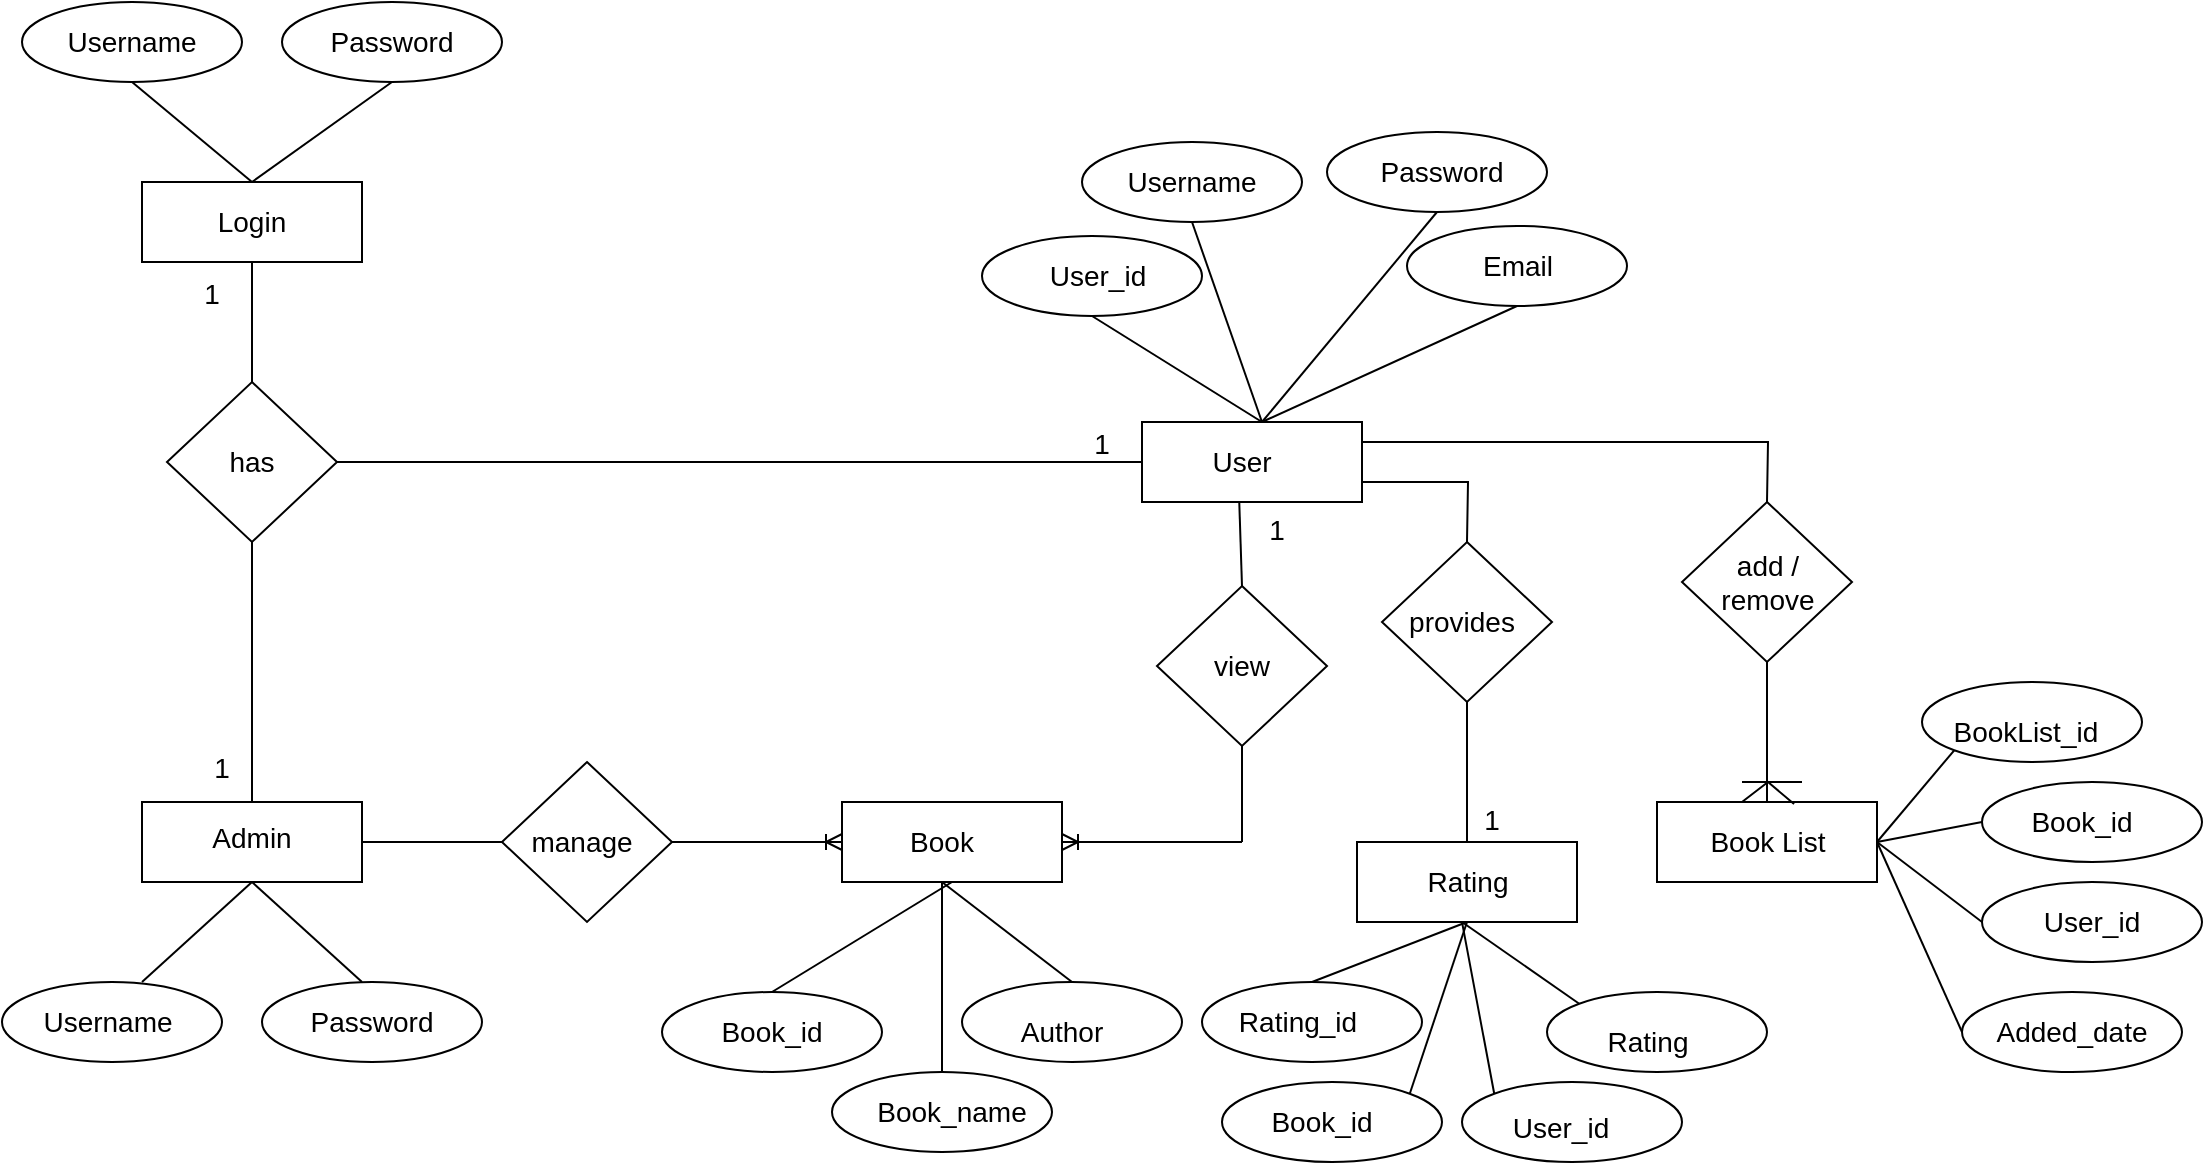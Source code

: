 <mxfile version="21.2.8" type="device">
  <diagram name="Page-1" id="Ly4L5-i1B5y53WOo5f_6">
    <mxGraphModel dx="975" dy="630" grid="1" gridSize="10" guides="1" tooltips="1" connect="1" arrows="1" fold="1" page="1" pageScale="1" pageWidth="850" pageHeight="1100" math="0" shadow="0">
      <root>
        <mxCell id="0" />
        <mxCell id="1" parent="0" />
        <mxCell id="NjaUMtxXkcwusq2uLVvd-1" value="" style="rounded=0;whiteSpace=wrap;html=1;" vertex="1" parent="1">
          <mxGeometry x="120" y="170" width="110" height="40" as="geometry" />
        </mxCell>
        <mxCell id="NjaUMtxXkcwusq2uLVvd-2" value="&lt;font style=&quot;font-size: 14px;&quot;&gt;Login&lt;/font&gt;" style="text;html=1;strokeColor=none;fillColor=none;align=center;verticalAlign=middle;whiteSpace=wrap;rounded=0;" vertex="1" parent="1">
          <mxGeometry x="145" y="170" width="60" height="40" as="geometry" />
        </mxCell>
        <mxCell id="NjaUMtxXkcwusq2uLVvd-4" value="" style="ellipse;whiteSpace=wrap;html=1;" vertex="1" parent="1">
          <mxGeometry x="60" y="80" width="110" height="40" as="geometry" />
        </mxCell>
        <mxCell id="NjaUMtxXkcwusq2uLVvd-5" value="" style="ellipse;whiteSpace=wrap;html=1;" vertex="1" parent="1">
          <mxGeometry x="190" y="80" width="110" height="40" as="geometry" />
        </mxCell>
        <mxCell id="NjaUMtxXkcwusq2uLVvd-6" value="" style="endArrow=none;html=1;rounded=0;exitX=0.5;exitY=0;exitDx=0;exitDy=0;entryX=0.5;entryY=1;entryDx=0;entryDy=0;" edge="1" parent="1" source="NjaUMtxXkcwusq2uLVvd-2" target="NjaUMtxXkcwusq2uLVvd-4">
          <mxGeometry width="50" height="50" relative="1" as="geometry">
            <mxPoint x="390" y="310" as="sourcePoint" />
            <mxPoint x="440" y="260" as="targetPoint" />
          </mxGeometry>
        </mxCell>
        <mxCell id="NjaUMtxXkcwusq2uLVvd-7" value="" style="endArrow=none;html=1;rounded=0;exitX=0.5;exitY=0;exitDx=0;exitDy=0;entryX=0.5;entryY=1;entryDx=0;entryDy=0;" edge="1" parent="1" source="NjaUMtxXkcwusq2uLVvd-2" target="NjaUMtxXkcwusq2uLVvd-5">
          <mxGeometry width="50" height="50" relative="1" as="geometry">
            <mxPoint x="390" y="310" as="sourcePoint" />
            <mxPoint x="440" y="260" as="targetPoint" />
          </mxGeometry>
        </mxCell>
        <mxCell id="NjaUMtxXkcwusq2uLVvd-8" value="" style="rhombus;whiteSpace=wrap;html=1;" vertex="1" parent="1">
          <mxGeometry x="132.5" y="270" width="85" height="80" as="geometry" />
        </mxCell>
        <mxCell id="NjaUMtxXkcwusq2uLVvd-9" value="" style="endArrow=none;html=1;rounded=0;exitX=0.5;exitY=0;exitDx=0;exitDy=0;entryX=0.5;entryY=1;entryDx=0;entryDy=0;" edge="1" parent="1" source="NjaUMtxXkcwusq2uLVvd-8" target="NjaUMtxXkcwusq2uLVvd-2">
          <mxGeometry width="50" height="50" relative="1" as="geometry">
            <mxPoint x="390" y="290" as="sourcePoint" />
            <mxPoint x="440" y="240" as="targetPoint" />
          </mxGeometry>
        </mxCell>
        <mxCell id="NjaUMtxXkcwusq2uLVvd-10" value="" style="rounded=0;whiteSpace=wrap;html=1;" vertex="1" parent="1">
          <mxGeometry x="470" y="480" width="110" height="40" as="geometry" />
        </mxCell>
        <mxCell id="NjaUMtxXkcwusq2uLVvd-11" value="" style="rounded=0;whiteSpace=wrap;html=1;" vertex="1" parent="1">
          <mxGeometry x="120" y="480" width="110" height="40" as="geometry" />
        </mxCell>
        <mxCell id="NjaUMtxXkcwusq2uLVvd-12" value="" style="endArrow=none;html=1;rounded=0;exitX=0.5;exitY=0;exitDx=0;exitDy=0;entryX=0.5;entryY=1;entryDx=0;entryDy=0;" edge="1" parent="1" source="NjaUMtxXkcwusq2uLVvd-11" target="NjaUMtxXkcwusq2uLVvd-8">
          <mxGeometry width="50" height="50" relative="1" as="geometry">
            <mxPoint x="390" y="290" as="sourcePoint" />
            <mxPoint x="440" y="240" as="targetPoint" />
          </mxGeometry>
        </mxCell>
        <mxCell id="NjaUMtxXkcwusq2uLVvd-13" value="" style="rhombus;whiteSpace=wrap;html=1;" vertex="1" parent="1">
          <mxGeometry x="300" y="460" width="85" height="80" as="geometry" />
        </mxCell>
        <mxCell id="NjaUMtxXkcwusq2uLVvd-14" value="" style="endArrow=none;html=1;rounded=0;exitX=1;exitY=0.5;exitDx=0;exitDy=0;" edge="1" parent="1" source="NjaUMtxXkcwusq2uLVvd-11" target="NjaUMtxXkcwusq2uLVvd-13">
          <mxGeometry width="50" height="50" relative="1" as="geometry">
            <mxPoint x="400" y="340" as="sourcePoint" />
            <mxPoint x="450" y="290" as="targetPoint" />
          </mxGeometry>
        </mxCell>
        <mxCell id="NjaUMtxXkcwusq2uLVvd-32" value="" style="edgeStyle=entityRelationEdgeStyle;fontSize=12;html=1;endArrow=ERoneToMany;rounded=0;exitX=1;exitY=0.5;exitDx=0;exitDy=0;entryX=0;entryY=0.5;entryDx=0;entryDy=0;" edge="1" parent="1" source="NjaUMtxXkcwusq2uLVvd-13" target="NjaUMtxXkcwusq2uLVvd-10">
          <mxGeometry width="100" height="100" relative="1" as="geometry">
            <mxPoint x="370" y="360" as="sourcePoint" />
            <mxPoint x="470" y="260" as="targetPoint" />
          </mxGeometry>
        </mxCell>
        <mxCell id="NjaUMtxXkcwusq2uLVvd-33" value="" style="rounded=0;whiteSpace=wrap;html=1;" vertex="1" parent="1">
          <mxGeometry x="620" y="290" width="110" height="40" as="geometry" />
        </mxCell>
        <mxCell id="NjaUMtxXkcwusq2uLVvd-34" value="" style="rhombus;whiteSpace=wrap;html=1;" vertex="1" parent="1">
          <mxGeometry x="627.5" y="372" width="85" height="80" as="geometry" />
        </mxCell>
        <mxCell id="NjaUMtxXkcwusq2uLVvd-35" value="" style="endArrow=none;html=1;rounded=0;entryX=0;entryY=0.5;entryDx=0;entryDy=0;exitX=1;exitY=0.5;exitDx=0;exitDy=0;" edge="1" parent="1" source="NjaUMtxXkcwusq2uLVvd-8" target="NjaUMtxXkcwusq2uLVvd-33">
          <mxGeometry width="50" height="50" relative="1" as="geometry">
            <mxPoint x="220" y="310" as="sourcePoint" />
            <mxPoint x="490" y="310" as="targetPoint" />
          </mxGeometry>
        </mxCell>
        <mxCell id="NjaUMtxXkcwusq2uLVvd-36" value="" style="endArrow=none;html=1;rounded=0;exitX=0.5;exitY=0;exitDx=0;exitDy=0;entryX=0.442;entryY=0.992;entryDx=0;entryDy=0;entryPerimeter=0;" edge="1" parent="1" source="NjaUMtxXkcwusq2uLVvd-34" target="NjaUMtxXkcwusq2uLVvd-33">
          <mxGeometry width="50" height="50" relative="1" as="geometry">
            <mxPoint x="440" y="360" as="sourcePoint" />
            <mxPoint x="670" y="340" as="targetPoint" />
          </mxGeometry>
        </mxCell>
        <mxCell id="NjaUMtxXkcwusq2uLVvd-37" value="" style="edgeStyle=entityRelationEdgeStyle;fontSize=12;html=1;endArrow=ERoneToMany;rounded=0;entryX=1;entryY=0.5;entryDx=0;entryDy=0;" edge="1" parent="1" target="NjaUMtxXkcwusq2uLVvd-10">
          <mxGeometry width="100" height="100" relative="1" as="geometry">
            <mxPoint x="640" y="500" as="sourcePoint" />
            <mxPoint x="480" y="510" as="targetPoint" />
          </mxGeometry>
        </mxCell>
        <mxCell id="NjaUMtxXkcwusq2uLVvd-38" value="" style="endArrow=none;html=1;rounded=0;exitX=0.5;exitY=1;exitDx=0;exitDy=0;" edge="1" parent="1" source="NjaUMtxXkcwusq2uLVvd-34">
          <mxGeometry width="50" height="50" relative="1" as="geometry">
            <mxPoint x="685" y="390" as="sourcePoint" />
            <mxPoint x="670" y="500" as="targetPoint" />
          </mxGeometry>
        </mxCell>
        <mxCell id="NjaUMtxXkcwusq2uLVvd-39" value="" style="endArrow=none;html=1;rounded=0;entryX=1;entryY=0.75;entryDx=0;entryDy=0;exitX=0.5;exitY=0;exitDx=0;exitDy=0;" edge="1" parent="1" source="NjaUMtxXkcwusq2uLVvd-40" target="NjaUMtxXkcwusq2uLVvd-33">
          <mxGeometry width="50" height="50" relative="1" as="geometry">
            <mxPoint x="780" y="370" as="sourcePoint" />
            <mxPoint x="640" y="310" as="targetPoint" />
            <Array as="points">
              <mxPoint x="783" y="320" />
            </Array>
          </mxGeometry>
        </mxCell>
        <mxCell id="NjaUMtxXkcwusq2uLVvd-40" value="" style="rhombus;whiteSpace=wrap;html=1;" vertex="1" parent="1">
          <mxGeometry x="740" y="350" width="85" height="80" as="geometry" />
        </mxCell>
        <mxCell id="NjaUMtxXkcwusq2uLVvd-43" value="" style="rounded=0;whiteSpace=wrap;html=1;" vertex="1" parent="1">
          <mxGeometry x="727.5" y="500" width="110" height="40" as="geometry" />
        </mxCell>
        <mxCell id="NjaUMtxXkcwusq2uLVvd-51" value="" style="endArrow=none;html=1;rounded=0;entryX=0.5;entryY=1;entryDx=0;entryDy=0;exitX=0.5;exitY=0;exitDx=0;exitDy=0;" edge="1" parent="1" source="NjaUMtxXkcwusq2uLVvd-43" target="NjaUMtxXkcwusq2uLVvd-40">
          <mxGeometry width="50" height="50" relative="1" as="geometry">
            <mxPoint x="620" y="460" as="sourcePoint" />
            <mxPoint x="670" y="410" as="targetPoint" />
          </mxGeometry>
        </mxCell>
        <mxCell id="NjaUMtxXkcwusq2uLVvd-52" value="" style="endArrow=none;html=1;rounded=0;exitX=1;exitY=0.25;exitDx=0;exitDy=0;entryX=0.5;entryY=0;entryDx=0;entryDy=0;" edge="1" parent="1" source="NjaUMtxXkcwusq2uLVvd-33" target="NjaUMtxXkcwusq2uLVvd-53">
          <mxGeometry width="50" height="50" relative="1" as="geometry">
            <mxPoint x="770" y="460" as="sourcePoint" />
            <mxPoint x="900" y="330" as="targetPoint" />
            <Array as="points">
              <mxPoint x="933" y="300" />
            </Array>
          </mxGeometry>
        </mxCell>
        <mxCell id="NjaUMtxXkcwusq2uLVvd-53" value="" style="rhombus;whiteSpace=wrap;html=1;" vertex="1" parent="1">
          <mxGeometry x="890" y="330" width="85" height="80" as="geometry" />
        </mxCell>
        <mxCell id="NjaUMtxXkcwusq2uLVvd-54" value="" style="rounded=0;whiteSpace=wrap;html=1;" vertex="1" parent="1">
          <mxGeometry x="877.5" y="480" width="110" height="40" as="geometry" />
        </mxCell>
        <mxCell id="NjaUMtxXkcwusq2uLVvd-62" value="" style="endArrow=none;html=1;rounded=0;entryX=0.5;entryY=1;entryDx=0;entryDy=0;exitX=0.5;exitY=0;exitDx=0;exitDy=0;" edge="1" parent="1" source="NjaUMtxXkcwusq2uLVvd-54" target="NjaUMtxXkcwusq2uLVvd-53">
          <mxGeometry width="50" height="50" relative="1" as="geometry">
            <mxPoint x="600" y="460" as="sourcePoint" />
            <mxPoint x="650" y="410" as="targetPoint" />
          </mxGeometry>
        </mxCell>
        <mxCell id="NjaUMtxXkcwusq2uLVvd-69" value="" style="endArrow=none;html=1;rounded=0;exitX=0.623;exitY=0.025;exitDx=0;exitDy=0;exitPerimeter=0;" edge="1" parent="1" source="NjaUMtxXkcwusq2uLVvd-54">
          <mxGeometry width="50" height="50" relative="1" as="geometry">
            <mxPoint x="600" y="460" as="sourcePoint" />
            <mxPoint x="920" y="480" as="targetPoint" />
            <Array as="points">
              <mxPoint x="933" y="470" />
            </Array>
          </mxGeometry>
        </mxCell>
        <mxCell id="NjaUMtxXkcwusq2uLVvd-70" value="" style="endArrow=none;html=1;rounded=0;" edge="1" parent="1">
          <mxGeometry width="50" height="50" relative="1" as="geometry">
            <mxPoint x="920" y="470" as="sourcePoint" />
            <mxPoint x="950" y="470" as="targetPoint" />
          </mxGeometry>
        </mxCell>
        <mxCell id="NjaUMtxXkcwusq2uLVvd-72" value="&lt;font style=&quot;font-size: 14px;&quot;&gt;has&lt;/font&gt;" style="text;html=1;strokeColor=none;fillColor=none;align=center;verticalAlign=middle;whiteSpace=wrap;rounded=0;" vertex="1" parent="1">
          <mxGeometry x="145" y="295" width="60" height="30" as="geometry" />
        </mxCell>
        <mxCell id="NjaUMtxXkcwusq2uLVvd-73" value="&lt;font style=&quot;font-size: 14px;&quot;&gt;Admin&lt;/font&gt;" style="text;html=1;strokeColor=none;fillColor=none;align=center;verticalAlign=middle;whiteSpace=wrap;rounded=0;" vertex="1" parent="1">
          <mxGeometry x="145" y="485" width="60" height="25" as="geometry" />
        </mxCell>
        <mxCell id="NjaUMtxXkcwusq2uLVvd-74" value="&lt;font style=&quot;font-size: 14px;&quot;&gt;manage&lt;/font&gt;" style="text;html=1;strokeColor=none;fillColor=none;align=center;verticalAlign=middle;whiteSpace=wrap;rounded=0;" vertex="1" parent="1">
          <mxGeometry x="310" y="485" width="60" height="30" as="geometry" />
        </mxCell>
        <mxCell id="NjaUMtxXkcwusq2uLVvd-75" value="&lt;font style=&quot;font-size: 14px;&quot;&gt;Book&lt;/font&gt;" style="text;html=1;strokeColor=none;fillColor=none;align=center;verticalAlign=middle;whiteSpace=wrap;rounded=0;" vertex="1" parent="1">
          <mxGeometry x="490" y="485" width="60" height="30" as="geometry" />
        </mxCell>
        <mxCell id="NjaUMtxXkcwusq2uLVvd-76" value="&lt;font style=&quot;font-size: 14px;&quot;&gt;User&lt;/font&gt;" style="text;html=1;strokeColor=none;fillColor=none;align=center;verticalAlign=middle;whiteSpace=wrap;rounded=0;" vertex="1" parent="1">
          <mxGeometry x="640" y="295" width="60" height="30" as="geometry" />
        </mxCell>
        <mxCell id="NjaUMtxXkcwusq2uLVvd-77" value="&lt;font style=&quot;font-size: 14px;&quot;&gt;view&lt;/font&gt;" style="text;html=1;strokeColor=none;fillColor=none;align=center;verticalAlign=middle;whiteSpace=wrap;rounded=0;" vertex="1" parent="1">
          <mxGeometry x="640" y="397" width="60" height="30" as="geometry" />
        </mxCell>
        <mxCell id="NjaUMtxXkcwusq2uLVvd-78" value="&lt;font style=&quot;font-size: 14px;&quot;&gt;provides&lt;/font&gt;" style="text;html=1;strokeColor=none;fillColor=none;align=center;verticalAlign=middle;whiteSpace=wrap;rounded=0;" vertex="1" parent="1">
          <mxGeometry x="750" y="375" width="60" height="30" as="geometry" />
        </mxCell>
        <mxCell id="NjaUMtxXkcwusq2uLVvd-80" value="&lt;font style=&quot;font-size: 14px;&quot;&gt;Rating&lt;/font&gt;" style="text;html=1;strokeColor=none;fillColor=none;align=center;verticalAlign=middle;whiteSpace=wrap;rounded=0;" vertex="1" parent="1">
          <mxGeometry x="752.5" y="505" width="60" height="30" as="geometry" />
        </mxCell>
        <mxCell id="NjaUMtxXkcwusq2uLVvd-81" value="&lt;font style=&quot;font-size: 14px;&quot;&gt;add / remove&lt;/font&gt;" style="text;html=1;strokeColor=none;fillColor=none;align=center;verticalAlign=middle;whiteSpace=wrap;rounded=0;" vertex="1" parent="1">
          <mxGeometry x="902.5" y="355" width="60" height="30" as="geometry" />
        </mxCell>
        <mxCell id="NjaUMtxXkcwusq2uLVvd-82" value="&lt;font style=&quot;font-size: 14px;&quot;&gt;Book List&lt;/font&gt;" style="text;html=1;strokeColor=none;fillColor=none;align=center;verticalAlign=middle;whiteSpace=wrap;rounded=0;" vertex="1" parent="1">
          <mxGeometry x="902.5" y="485" width="60" height="30" as="geometry" />
        </mxCell>
        <mxCell id="NjaUMtxXkcwusq2uLVvd-83" value="&lt;font style=&quot;font-size: 14px;&quot;&gt;Username&lt;/font&gt;" style="text;html=1;strokeColor=none;fillColor=none;align=center;verticalAlign=middle;whiteSpace=wrap;rounded=0;" vertex="1" parent="1">
          <mxGeometry x="85" y="85" width="60" height="30" as="geometry" />
        </mxCell>
        <mxCell id="NjaUMtxXkcwusq2uLVvd-85" value="&lt;font style=&quot;font-size: 14px;&quot;&gt;Password&lt;/font&gt;" style="text;html=1;strokeColor=none;fillColor=none;align=center;verticalAlign=middle;whiteSpace=wrap;rounded=0;" vertex="1" parent="1">
          <mxGeometry x="215" y="85" width="60" height="30" as="geometry" />
        </mxCell>
        <mxCell id="NjaUMtxXkcwusq2uLVvd-89" value="" style="ellipse;whiteSpace=wrap;html=1;" vertex="1" parent="1">
          <mxGeometry x="50" y="570" width="110" height="40" as="geometry" />
        </mxCell>
        <mxCell id="NjaUMtxXkcwusq2uLVvd-90" value="" style="ellipse;whiteSpace=wrap;html=1;" vertex="1" parent="1">
          <mxGeometry x="180" y="570" width="110" height="40" as="geometry" />
        </mxCell>
        <mxCell id="NjaUMtxXkcwusq2uLVvd-93" value="" style="endArrow=none;html=1;rounded=0;entryX=0.5;entryY=1;entryDx=0;entryDy=0;" edge="1" parent="1" target="NjaUMtxXkcwusq2uLVvd-11">
          <mxGeometry width="50" height="50" relative="1" as="geometry">
            <mxPoint x="120" y="570" as="sourcePoint" />
            <mxPoint x="180" y="520" as="targetPoint" />
            <Array as="points">
              <mxPoint x="120" y="570" />
            </Array>
          </mxGeometry>
        </mxCell>
        <mxCell id="NjaUMtxXkcwusq2uLVvd-95" value="" style="endArrow=none;html=1;rounded=0;entryX=0.5;entryY=1;entryDx=0;entryDy=0;" edge="1" parent="1" target="NjaUMtxXkcwusq2uLVvd-11">
          <mxGeometry width="50" height="50" relative="1" as="geometry">
            <mxPoint x="230" y="570" as="sourcePoint" />
            <mxPoint x="190" y="520" as="targetPoint" />
            <Array as="points" />
          </mxGeometry>
        </mxCell>
        <mxCell id="NjaUMtxXkcwusq2uLVvd-97" value="&lt;font style=&quot;font-size: 14px;&quot;&gt;Username&lt;/font&gt;" style="text;html=1;strokeColor=none;fillColor=none;align=center;verticalAlign=middle;whiteSpace=wrap;rounded=0;" vertex="1" parent="1">
          <mxGeometry x="72.5" y="575" width="60" height="30" as="geometry" />
        </mxCell>
        <mxCell id="NjaUMtxXkcwusq2uLVvd-98" value="&lt;font style=&quot;font-size: 14px;&quot;&gt;Password&lt;/font&gt;" style="text;html=1;strokeColor=none;fillColor=none;align=center;verticalAlign=middle;whiteSpace=wrap;rounded=0;" vertex="1" parent="1">
          <mxGeometry x="205" y="575" width="60" height="30" as="geometry" />
        </mxCell>
        <mxCell id="NjaUMtxXkcwusq2uLVvd-99" value="" style="ellipse;whiteSpace=wrap;html=1;" vertex="1" parent="1">
          <mxGeometry x="540" y="197" width="110" height="40" as="geometry" />
        </mxCell>
        <mxCell id="NjaUMtxXkcwusq2uLVvd-100" value="" style="ellipse;whiteSpace=wrap;html=1;" vertex="1" parent="1">
          <mxGeometry x="752.5" y="192" width="110" height="40" as="geometry" />
        </mxCell>
        <mxCell id="NjaUMtxXkcwusq2uLVvd-101" value="" style="ellipse;whiteSpace=wrap;html=1;" vertex="1" parent="1">
          <mxGeometry x="712.5" y="145" width="110" height="40" as="geometry" />
        </mxCell>
        <mxCell id="NjaUMtxXkcwusq2uLVvd-102" value="" style="ellipse;whiteSpace=wrap;html=1;" vertex="1" parent="1">
          <mxGeometry x="590" y="150" width="110" height="40" as="geometry" />
        </mxCell>
        <mxCell id="NjaUMtxXkcwusq2uLVvd-103" value="" style="endArrow=none;html=1;rounded=0;entryX=0.5;entryY=1;entryDx=0;entryDy=0;" edge="1" parent="1" target="NjaUMtxXkcwusq2uLVvd-100">
          <mxGeometry width="50" height="50" relative="1" as="geometry">
            <mxPoint x="680" y="290" as="sourcePoint" />
            <mxPoint x="805" y="220" as="targetPoint" />
          </mxGeometry>
        </mxCell>
        <mxCell id="NjaUMtxXkcwusq2uLVvd-105" value="" style="endArrow=none;html=1;rounded=0;entryX=0.5;entryY=1;entryDx=0;entryDy=0;" edge="1" parent="1" target="NjaUMtxXkcwusq2uLVvd-99">
          <mxGeometry width="50" height="50" relative="1" as="geometry">
            <mxPoint x="680" y="290" as="sourcePoint" />
            <mxPoint x="660" y="210" as="targetPoint" />
          </mxGeometry>
        </mxCell>
        <mxCell id="NjaUMtxXkcwusq2uLVvd-106" value="" style="endArrow=none;html=1;rounded=0;entryX=0.5;entryY=1;entryDx=0;entryDy=0;" edge="1" parent="1" target="NjaUMtxXkcwusq2uLVvd-102">
          <mxGeometry width="50" height="50" relative="1" as="geometry">
            <mxPoint x="680" y="290" as="sourcePoint" />
            <mxPoint x="550" y="190" as="targetPoint" />
          </mxGeometry>
        </mxCell>
        <mxCell id="NjaUMtxXkcwusq2uLVvd-107" value="" style="endArrow=none;html=1;rounded=0;entryX=0.5;entryY=1;entryDx=0;entryDy=0;" edge="1" parent="1" target="NjaUMtxXkcwusq2uLVvd-101">
          <mxGeometry width="50" height="50" relative="1" as="geometry">
            <mxPoint x="680" y="290" as="sourcePoint" />
            <mxPoint x="550" y="190" as="targetPoint" />
          </mxGeometry>
        </mxCell>
        <mxCell id="NjaUMtxXkcwusq2uLVvd-108" value="&lt;font style=&quot;font-size: 14px;&quot;&gt;User_id&lt;/font&gt;" style="text;html=1;strokeColor=none;fillColor=none;align=center;verticalAlign=middle;whiteSpace=wrap;rounded=0;" vertex="1" parent="1">
          <mxGeometry x="567.5" y="202" width="60" height="30" as="geometry" />
        </mxCell>
        <mxCell id="NjaUMtxXkcwusq2uLVvd-110" value="&lt;font style=&quot;font-size: 14px;&quot;&gt;Username&lt;/font&gt;" style="text;html=1;strokeColor=none;fillColor=none;align=center;verticalAlign=middle;whiteSpace=wrap;rounded=0;" vertex="1" parent="1">
          <mxGeometry x="615" y="155" width="60" height="30" as="geometry" />
        </mxCell>
        <mxCell id="NjaUMtxXkcwusq2uLVvd-113" value="&lt;font style=&quot;font-size: 14px;&quot;&gt;Password&lt;/font&gt;" style="text;html=1;strokeColor=none;fillColor=none;align=center;verticalAlign=middle;whiteSpace=wrap;rounded=0;" vertex="1" parent="1">
          <mxGeometry x="740" y="150" width="60" height="30" as="geometry" />
        </mxCell>
        <mxCell id="NjaUMtxXkcwusq2uLVvd-114" value="&lt;font style=&quot;font-size: 14px;&quot;&gt;Email&lt;/font&gt;" style="text;html=1;strokeColor=none;fillColor=none;align=center;verticalAlign=middle;whiteSpace=wrap;rounded=0;" vertex="1" parent="1">
          <mxGeometry x="777.5" y="197" width="60" height="30" as="geometry" />
        </mxCell>
        <mxCell id="NjaUMtxXkcwusq2uLVvd-117" value="" style="ellipse;whiteSpace=wrap;html=1;" vertex="1" parent="1">
          <mxGeometry x="380" y="575" width="110" height="40" as="geometry" />
        </mxCell>
        <mxCell id="NjaUMtxXkcwusq2uLVvd-119" value="" style="ellipse;whiteSpace=wrap;html=1;" vertex="1" parent="1">
          <mxGeometry x="530" y="570" width="110" height="40" as="geometry" />
        </mxCell>
        <mxCell id="NjaUMtxXkcwusq2uLVvd-124" value="" style="ellipse;whiteSpace=wrap;html=1;" vertex="1" parent="1">
          <mxGeometry x="465" y="615" width="110" height="40" as="geometry" />
        </mxCell>
        <mxCell id="NjaUMtxXkcwusq2uLVvd-129" value="" style="endArrow=none;html=1;rounded=0;entryX=0.5;entryY=1;entryDx=0;entryDy=0;exitX=0.5;exitY=0;exitDx=0;exitDy=0;" edge="1" parent="1" source="NjaUMtxXkcwusq2uLVvd-117" target="NjaUMtxXkcwusq2uLVvd-10">
          <mxGeometry width="50" height="50" relative="1" as="geometry">
            <mxPoint x="440" y="620" as="sourcePoint" />
            <mxPoint x="490" y="570" as="targetPoint" />
          </mxGeometry>
        </mxCell>
        <mxCell id="NjaUMtxXkcwusq2uLVvd-132" value="" style="endArrow=none;html=1;rounded=0;exitX=0.5;exitY=0;exitDx=0;exitDy=0;" edge="1" parent="1" source="NjaUMtxXkcwusq2uLVvd-119">
          <mxGeometry width="50" height="50" relative="1" as="geometry">
            <mxPoint x="440" y="620" as="sourcePoint" />
            <mxPoint x="520" y="520" as="targetPoint" />
          </mxGeometry>
        </mxCell>
        <mxCell id="NjaUMtxXkcwusq2uLVvd-133" value="" style="endArrow=none;html=1;rounded=0;exitX=0.5;exitY=0;exitDx=0;exitDy=0;" edge="1" parent="1" source="NjaUMtxXkcwusq2uLVvd-124">
          <mxGeometry width="50" height="50" relative="1" as="geometry">
            <mxPoint x="520" y="620" as="sourcePoint" />
            <mxPoint x="520" y="520" as="targetPoint" />
          </mxGeometry>
        </mxCell>
        <mxCell id="NjaUMtxXkcwusq2uLVvd-144" value="&lt;font style=&quot;font-size: 14px;&quot;&gt;Book_id&lt;/font&gt;" style="text;html=1;strokeColor=none;fillColor=none;align=center;verticalAlign=middle;whiteSpace=wrap;rounded=0;" vertex="1" parent="1">
          <mxGeometry x="405" y="580" width="60" height="30" as="geometry" />
        </mxCell>
        <mxCell id="NjaUMtxXkcwusq2uLVvd-145" value="&lt;font style=&quot;font-size: 14px;&quot;&gt;Book_name&lt;/font&gt;" style="text;html=1;strokeColor=none;fillColor=none;align=center;verticalAlign=middle;whiteSpace=wrap;rounded=0;" vertex="1" parent="1">
          <mxGeometry x="495" y="620" width="60" height="30" as="geometry" />
        </mxCell>
        <mxCell id="NjaUMtxXkcwusq2uLVvd-147" value="&lt;font style=&quot;font-size: 14px;&quot;&gt;Author&lt;/font&gt;" style="text;html=1;strokeColor=none;fillColor=none;align=center;verticalAlign=middle;whiteSpace=wrap;rounded=0;" vertex="1" parent="1">
          <mxGeometry x="550" y="580" width="60" height="30" as="geometry" />
        </mxCell>
        <mxCell id="NjaUMtxXkcwusq2uLVvd-149" value="" style="ellipse;whiteSpace=wrap;html=1;" vertex="1" parent="1">
          <mxGeometry x="650" y="570" width="110" height="40" as="geometry" />
        </mxCell>
        <mxCell id="NjaUMtxXkcwusq2uLVvd-150" value="" style="ellipse;whiteSpace=wrap;html=1;" vertex="1" parent="1">
          <mxGeometry x="822.5" y="575" width="110" height="40" as="geometry" />
        </mxCell>
        <mxCell id="NjaUMtxXkcwusq2uLVvd-151" value="" style="ellipse;whiteSpace=wrap;html=1;" vertex="1" parent="1">
          <mxGeometry x="660" y="620" width="110" height="40" as="geometry" />
        </mxCell>
        <mxCell id="NjaUMtxXkcwusq2uLVvd-153" value="" style="ellipse;whiteSpace=wrap;html=1;" vertex="1" parent="1">
          <mxGeometry x="780" y="620" width="110" height="40" as="geometry" />
        </mxCell>
        <mxCell id="NjaUMtxXkcwusq2uLVvd-154" value="" style="endArrow=none;html=1;rounded=0;entryX=0.5;entryY=1;entryDx=0;entryDy=0;exitX=0.5;exitY=0;exitDx=0;exitDy=0;" edge="1" parent="1" source="NjaUMtxXkcwusq2uLVvd-149" target="NjaUMtxXkcwusq2uLVvd-43">
          <mxGeometry width="50" height="50" relative="1" as="geometry">
            <mxPoint x="620" y="620" as="sourcePoint" />
            <mxPoint x="670" y="570" as="targetPoint" />
          </mxGeometry>
        </mxCell>
        <mxCell id="NjaUMtxXkcwusq2uLVvd-155" value="" style="endArrow=none;html=1;rounded=0;entryX=0.5;entryY=1;entryDx=0;entryDy=0;exitX=1;exitY=0;exitDx=0;exitDy=0;" edge="1" parent="1" source="NjaUMtxXkcwusq2uLVvd-151" target="NjaUMtxXkcwusq2uLVvd-43">
          <mxGeometry width="50" height="50" relative="1" as="geometry">
            <mxPoint x="620" y="620" as="sourcePoint" />
            <mxPoint x="670" y="570" as="targetPoint" />
          </mxGeometry>
        </mxCell>
        <mxCell id="NjaUMtxXkcwusq2uLVvd-158" value="" style="endArrow=none;html=1;rounded=0;exitX=0;exitY=0;exitDx=0;exitDy=0;" edge="1" parent="1" source="NjaUMtxXkcwusq2uLVvd-153">
          <mxGeometry width="50" height="50" relative="1" as="geometry">
            <mxPoint x="620" y="620" as="sourcePoint" />
            <mxPoint x="780" y="540" as="targetPoint" />
          </mxGeometry>
        </mxCell>
        <mxCell id="NjaUMtxXkcwusq2uLVvd-159" value="" style="endArrow=none;html=1;rounded=0;exitX=0;exitY=0;exitDx=0;exitDy=0;" edge="1" parent="1" source="NjaUMtxXkcwusq2uLVvd-150">
          <mxGeometry width="50" height="50" relative="1" as="geometry">
            <mxPoint x="820" y="590" as="sourcePoint" />
            <mxPoint x="780" y="540" as="targetPoint" />
          </mxGeometry>
        </mxCell>
        <mxCell id="NjaUMtxXkcwusq2uLVvd-160" value="" style="ellipse;whiteSpace=wrap;html=1;" vertex="1" parent="1">
          <mxGeometry x="1010" y="420" width="110" height="40" as="geometry" />
        </mxCell>
        <mxCell id="NjaUMtxXkcwusq2uLVvd-161" value="" style="ellipse;whiteSpace=wrap;html=1;" vertex="1" parent="1">
          <mxGeometry x="1040" y="470" width="110" height="40" as="geometry" />
        </mxCell>
        <mxCell id="NjaUMtxXkcwusq2uLVvd-162" value="" style="ellipse;whiteSpace=wrap;html=1;" vertex="1" parent="1">
          <mxGeometry x="1040" y="520" width="110" height="40" as="geometry" />
        </mxCell>
        <mxCell id="NjaUMtxXkcwusq2uLVvd-163" value="" style="ellipse;whiteSpace=wrap;html=1;" vertex="1" parent="1">
          <mxGeometry x="1030" y="575" width="110" height="40" as="geometry" />
        </mxCell>
        <mxCell id="NjaUMtxXkcwusq2uLVvd-164" value="" style="endArrow=none;html=1;rounded=0;entryX=0;entryY=1;entryDx=0;entryDy=0;exitX=1;exitY=0.5;exitDx=0;exitDy=0;" edge="1" parent="1" source="NjaUMtxXkcwusq2uLVvd-54" target="NjaUMtxXkcwusq2uLVvd-160">
          <mxGeometry width="50" height="50" relative="1" as="geometry">
            <mxPoint x="990" y="500" as="sourcePoint" />
            <mxPoint x="710" y="440" as="targetPoint" />
          </mxGeometry>
        </mxCell>
        <mxCell id="NjaUMtxXkcwusq2uLVvd-165" value="" style="endArrow=none;html=1;rounded=0;entryX=0;entryY=0.5;entryDx=0;entryDy=0;exitX=1;exitY=0.5;exitDx=0;exitDy=0;" edge="1" parent="1" source="NjaUMtxXkcwusq2uLVvd-54" target="NjaUMtxXkcwusq2uLVvd-163">
          <mxGeometry width="50" height="50" relative="1" as="geometry">
            <mxPoint x="660" y="490" as="sourcePoint" />
            <mxPoint x="710" y="440" as="targetPoint" />
          </mxGeometry>
        </mxCell>
        <mxCell id="NjaUMtxXkcwusq2uLVvd-166" value="" style="endArrow=none;html=1;rounded=0;entryX=0;entryY=0.5;entryDx=0;entryDy=0;exitX=1;exitY=0.5;exitDx=0;exitDy=0;" edge="1" parent="1" source="NjaUMtxXkcwusq2uLVvd-54" target="NjaUMtxXkcwusq2uLVvd-161">
          <mxGeometry width="50" height="50" relative="1" as="geometry">
            <mxPoint x="1020" y="550" as="sourcePoint" />
            <mxPoint x="710" y="440" as="targetPoint" />
          </mxGeometry>
        </mxCell>
        <mxCell id="NjaUMtxXkcwusq2uLVvd-167" value="" style="endArrow=none;html=1;rounded=0;entryX=0;entryY=0.5;entryDx=0;entryDy=0;exitX=1;exitY=0.5;exitDx=0;exitDy=0;" edge="1" parent="1" source="NjaUMtxXkcwusq2uLVvd-54" target="NjaUMtxXkcwusq2uLVvd-162">
          <mxGeometry width="50" height="50" relative="1" as="geometry">
            <mxPoint x="660" y="490" as="sourcePoint" />
            <mxPoint x="710" y="440" as="targetPoint" />
          </mxGeometry>
        </mxCell>
        <mxCell id="NjaUMtxXkcwusq2uLVvd-171" value="&lt;font style=&quot;font-size: 14px;&quot;&gt;Rating_id&lt;/font&gt;" style="text;html=1;strokeColor=none;fillColor=none;align=center;verticalAlign=middle;whiteSpace=wrap;rounded=0;" vertex="1" parent="1">
          <mxGeometry x="667.5" y="575" width="60" height="30" as="geometry" />
        </mxCell>
        <mxCell id="NjaUMtxXkcwusq2uLVvd-172" value="&lt;font style=&quot;font-size: 14px;&quot;&gt;Book_id&lt;/font&gt;" style="text;html=1;strokeColor=none;fillColor=none;align=center;verticalAlign=middle;whiteSpace=wrap;rounded=0;" vertex="1" parent="1">
          <mxGeometry x="680" y="625" width="60" height="30" as="geometry" />
        </mxCell>
        <mxCell id="NjaUMtxXkcwusq2uLVvd-173" value="&lt;font style=&quot;font-size: 14px;&quot;&gt;User_id&lt;/font&gt;" style="text;html=1;strokeColor=none;fillColor=none;align=center;verticalAlign=middle;whiteSpace=wrap;rounded=0;" vertex="1" parent="1">
          <mxGeometry x="808" y="635" width="42.5" height="15" as="geometry" />
        </mxCell>
        <mxCell id="NjaUMtxXkcwusq2uLVvd-174" value="&lt;font style=&quot;font-size: 14px;&quot;&gt;Rating&lt;/font&gt;" style="text;html=1;strokeColor=none;fillColor=none;align=center;verticalAlign=middle;whiteSpace=wrap;rounded=0;" vertex="1" parent="1">
          <mxGeometry x="842.5" y="585" width="60" height="30" as="geometry" />
        </mxCell>
        <mxCell id="NjaUMtxXkcwusq2uLVvd-176" value="&lt;font style=&quot;font-size: 14px;&quot;&gt;&amp;nbsp;BookList_id&lt;/font&gt;" style="text;html=1;strokeColor=none;fillColor=none;align=center;verticalAlign=middle;whiteSpace=wrap;rounded=0;" vertex="1" parent="1">
          <mxGeometry x="1030" y="430" width="60" height="30" as="geometry" />
        </mxCell>
        <mxCell id="NjaUMtxXkcwusq2uLVvd-179" value="&lt;font style=&quot;font-size: 14px;&quot;&gt;Book_id&lt;/font&gt;" style="text;html=1;strokeColor=none;fillColor=none;align=center;verticalAlign=middle;whiteSpace=wrap;rounded=0;" vertex="1" parent="1">
          <mxGeometry x="1060" y="475" width="60" height="30" as="geometry" />
        </mxCell>
        <mxCell id="NjaUMtxXkcwusq2uLVvd-180" value="&lt;font style=&quot;font-size: 14px;&quot;&gt;User_id&lt;/font&gt;" style="text;html=1;strokeColor=none;fillColor=none;align=center;verticalAlign=middle;whiteSpace=wrap;rounded=0;" vertex="1" parent="1">
          <mxGeometry x="1065" y="525" width="60" height="30" as="geometry" />
        </mxCell>
        <mxCell id="NjaUMtxXkcwusq2uLVvd-181" value="&lt;font style=&quot;font-size: 14px;&quot;&gt;Added_date&lt;/font&gt;" style="text;html=1;strokeColor=none;fillColor=none;align=center;verticalAlign=middle;whiteSpace=wrap;rounded=0;" vertex="1" parent="1">
          <mxGeometry x="1055" y="580" width="60" height="30" as="geometry" />
        </mxCell>
        <mxCell id="NjaUMtxXkcwusq2uLVvd-183" value="&lt;font style=&quot;font-size: 14px;&quot;&gt;1&lt;/font&gt;" style="text;html=1;strokeColor=none;fillColor=none;align=center;verticalAlign=middle;whiteSpace=wrap;rounded=0;" vertex="1" parent="1">
          <mxGeometry x="145" y="215" width="20" height="22" as="geometry" />
        </mxCell>
        <mxCell id="NjaUMtxXkcwusq2uLVvd-185" value="&lt;font style=&quot;font-size: 14px;&quot;&gt;1&lt;/font&gt;" style="text;html=1;strokeColor=none;fillColor=none;align=center;verticalAlign=middle;whiteSpace=wrap;rounded=0;" vertex="1" parent="1">
          <mxGeometry x="150" y="452" width="20" height="22" as="geometry" />
        </mxCell>
        <mxCell id="NjaUMtxXkcwusq2uLVvd-188" value="&lt;font style=&quot;font-size: 14px;&quot;&gt;1&lt;/font&gt;" style="text;html=1;strokeColor=none;fillColor=none;align=center;verticalAlign=middle;whiteSpace=wrap;rounded=0;" vertex="1" parent="1">
          <mxGeometry x="675" y="333" width="25" height="22" as="geometry" />
        </mxCell>
        <mxCell id="NjaUMtxXkcwusq2uLVvd-189" value="&lt;font style=&quot;font-size: 14px;&quot;&gt;1&lt;/font&gt;" style="text;html=1;strokeColor=none;fillColor=none;align=center;verticalAlign=middle;whiteSpace=wrap;rounded=0;" vertex="1" parent="1">
          <mxGeometry x="785" y="478" width="20" height="22" as="geometry" />
        </mxCell>
        <mxCell id="NjaUMtxXkcwusq2uLVvd-190" value="&lt;font style=&quot;font-size: 14px;&quot;&gt;1&lt;/font&gt;" style="text;html=1;strokeColor=none;fillColor=none;align=center;verticalAlign=middle;whiteSpace=wrap;rounded=0;" vertex="1" parent="1">
          <mxGeometry x="590" y="290" width="20" height="22" as="geometry" />
        </mxCell>
      </root>
    </mxGraphModel>
  </diagram>
</mxfile>
